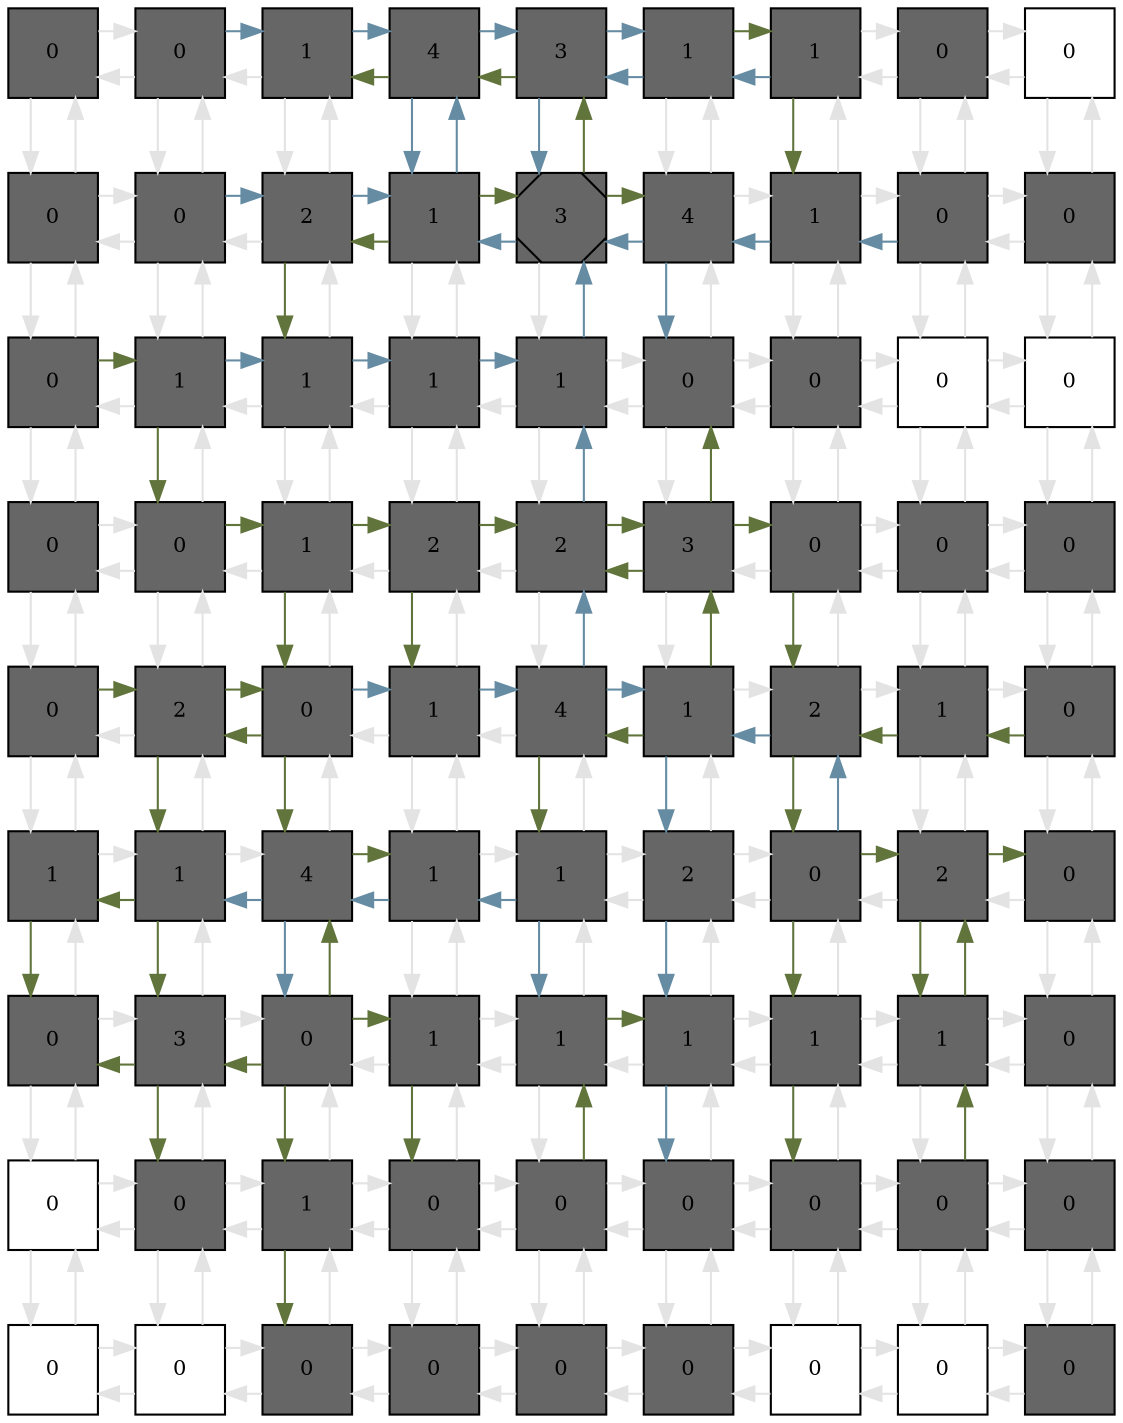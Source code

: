 digraph layout  {
rankdir=TB;
splines=ortho;
node [fixedsize=false, style=filled, width="0.6"];
edge [constraint=false];
0 [fillcolor="#666666", fontsize=10, label=0, shape=square, tooltip="name:  4ORFs ,\nin_degree: 2,\nout_degree: 2"];
1 [fillcolor="#666666", fontsize=10, label=0, shape=square, tooltip="name:  RGT1 ,\nin_degree: 3,\nout_degree: 3"];
2 [fillcolor="#666666", fontsize=10, label=1, shape=square, tooltip="name:  HXT8 ,\nin_degree: 3,\nout_degree: 3"];
3 [fillcolor="#666666", fontsize=10, label=4, shape=square, tooltip="name:  HXT3 ,\nin_degree: 3,\nout_degree: 3"];
4 [fillcolor="#666666", fontsize=10, label=3, shape=square, tooltip="name:  HXT2 ,\nin_degree: 3,\nout_degree: 3"];
5 [fillcolor="#666666", fontsize=10, label=1, shape=square, tooltip="name:  STD1 ,\nin_degree: 3,\nout_degree: 3"];
6 [fillcolor="#666666", fontsize=10, label=1, shape=square, tooltip="name:  Yck1p ,\nin_degree: 3,\nout_degree: 3"];
7 [fillcolor="#666666", fontsize=10, label=0, shape=square, tooltip="name:  YCK1_2 ,\nin_degree: 3,\nout_degree: 3"];
8 [fillcolor="#FFFFFF", fontsize=10, label=0, shape=square, tooltip="name: None,\nin_degree: 2,\nout_degree: 2"];
9 [fillcolor="#666666", fontsize=10, label=0, shape=square, tooltip="name:  RGT2 ,\nin_degree: 3,\nout_degree: 3"];
10 [fillcolor="#666666", fontsize=10, label=0, shape=square, tooltip="name:  Rgt2p ,\nin_degree: 4,\nout_degree: 4"];
11 [fillcolor="#666666", fontsize=10, label=2, shape=square, tooltip="name:  HXT5 ,\nin_degree: 4,\nout_degree: 4"];
12 [fillcolor="#666666", fontsize=10, label=1, shape=square, tooltip="name:  Rgt1p ,\nin_degree: 4,\nout_degree: 4"];
13 [fillcolor="#666666", fontsize=10, label=3, shape=Msquare, tooltip="name:  Mth1p ,\nin_degree: 4,\nout_degree: 4"];
14 [fillcolor="#666666", fontsize=10, label=4, shape=square, tooltip="name:  HXT1 ,\nin_degree: 4,\nout_degree: 4"];
15 [fillcolor="#666666", fontsize=10, label=1, shape=square, tooltip="name:  Std1p ,\nin_degree: 4,\nout_degree: 4"];
16 [fillcolor="#666666", fontsize=10, label=0, shape=square, tooltip="name:  SCF_grr1 ,\nin_degree: 4,\nout_degree: 4"];
17 [fillcolor="#666666", fontsize=10, label=0, shape=square, tooltip="name:  GRR1 ,\nin_degree: 3,\nout_degree: 3"];
18 [fillcolor="#666666", fontsize=10, label=0, shape=square, tooltip="name:  REG1 ,\nin_degree: 3,\nout_degree: 3"];
19 [fillcolor="#666666", fontsize=10, label=1, shape=square, tooltip="name:  glucose_ext ,\nin_degree: 4,\nout_degree: 4"];
20 [fillcolor="#666666", fontsize=10, label=1, shape=square, tooltip="name:  MIG3 ,\nin_degree: 4,\nout_degree: 4"];
21 [fillcolor="#666666", fontsize=10, label=1, shape=square, tooltip="name:  MIG2 ,\nin_degree: 4,\nout_degree: 4"];
22 [fillcolor="#666666", fontsize=10, label=1, shape=square, tooltip="name:  Snf3p ,\nin_degree: 4,\nout_degree: 4"];
23 [fillcolor="#666666", fontsize=10, label=0, shape=square, tooltip="name:  HXT4 ,\nin_degree: 4,\nout_degree: 4"];
24 [fillcolor="#666666", fontsize=10, label=0, shape=square, tooltip="name:  GAL7 ,\nin_degree: 4,\nout_degree: 4"];
25 [fillcolor="#FFFFFF", fontsize=10, label=0, shape=square, tooltip="name: None,\nin_degree: 4,\nout_degree: 4"];
26 [fillcolor="#FFFFFF", fontsize=10, label=0, shape=square, tooltip="name: None,\nin_degree: 3,\nout_degree: 3"];
27 [fillcolor="#666666", fontsize=10, label=0, shape=square, tooltip="name:  GLC7 ,\nin_degree: 3,\nout_degree: 3"];
28 [fillcolor="#666666", fontsize=10, label=0, shape=square, tooltip="name:  Glc7Reg1 ,\nin_degree: 4,\nout_degree: 4"];
29 [fillcolor="#666666", fontsize=10, label=1, shape=square, tooltip="name:  Mig3p ,\nin_degree: 4,\nout_degree: 4"];
30 [fillcolor="#666666", fontsize=10, label=2, shape=square, tooltip="name:  Mig2p ,\nin_degree: 4,\nout_degree: 4"];
31 [fillcolor="#666666", fontsize=10, label=2, shape=square, tooltip="name:  SNF3 ,\nin_degree: 4,\nout_degree: 4"];
32 [fillcolor="#666666", fontsize=10, label=3, shape=square, tooltip="name:  SUC2 ,\nin_degree: 4,\nout_degree: 4"];
33 [fillcolor="#666666", fontsize=10, label=0, shape=square, tooltip="name:  GAL4 ,\nin_degree: 4,\nout_degree: 4"];
34 [fillcolor="#666666", fontsize=10, label=0, shape=square, tooltip="name:  GAL10 ,\nin_degree: 4,\nout_degree: 4"];
35 [fillcolor="#666666", fontsize=10, label=0, shape=square, tooltip="name:  GAL11 ,\nin_degree: 3,\nout_degree: 3"];
36 [fillcolor="#666666", fontsize=10, label=0, shape=square, tooltip="name:  SNF4 ,\nin_degree: 3,\nout_degree: 3"];
37 [fillcolor="#666666", fontsize=10, label=2, shape=square, tooltip="name:  SNF1 ,\nin_degree: 4,\nout_degree: 4"];
38 [fillcolor="#666666", fontsize=10, label=0, shape=square, tooltip="name:  Snf1p ,\nin_degree: 4,\nout_degree: 4"];
39 [fillcolor="#666666", fontsize=10, label=1, shape=square, tooltip="name:  MIG1 ,\nin_degree: 4,\nout_degree: 4"];
40 [fillcolor="#666666", fontsize=10, label=4, shape=square, tooltip="name:  MTH1 ,\nin_degree: 4,\nout_degree: 4"];
41 [fillcolor="#666666", fontsize=10, label=1, shape=square, tooltip="name:  Mig1p ,\nin_degree: 4,\nout_degree: 4"];
42 [fillcolor="#666666", fontsize=10, label=2, shape=square, tooltip="name:  GAL1 ,\nin_degree: 4,\nout_degree: 4"];
43 [fillcolor="#666666", fontsize=10, label=1, shape=square, tooltip="name:  Gal1p ,\nin_degree: 4,\nout_degree: 4"];
44 [fillcolor="#666666", fontsize=10, label=0, shape=square, tooltip="name:  Gal11p ,\nin_degree: 3,\nout_degree: 3"];
45 [fillcolor="#666666", fontsize=10, label=1, shape=square, tooltip="name:  SIP4 ,\nin_degree: 3,\nout_degree: 3"];
46 [fillcolor="#666666", fontsize=10, label=1, shape=square, tooltip="name:  Sip4p ,\nin_degree: 4,\nout_degree: 4"];
47 [fillcolor="#666666", fontsize=10, label=4, shape=square, tooltip="name:  ICL1 ,\nin_degree: 4,\nout_degree: 4"];
48 [fillcolor="#666666", fontsize=10, label=1, shape=square, tooltip="name:  SFC1 ,\nin_degree: 4,\nout_degree: 4"];
49 [fillcolor="#666666", fontsize=10, label=1, shape=square, tooltip="name:  CAT8 ,\nin_degree: 4,\nout_degree: 4"];
50 [fillcolor="#666666", fontsize=10, label=2, shape=square, tooltip="name:  MEL1 ,\nin_degree: 4,\nout_degree: 4"];
51 [fillcolor="#666666", fontsize=10, label=0, shape=square, tooltip="name:  Gal4p ,\nin_degree: 4,\nout_degree: 4"];
52 [fillcolor="#666666", fontsize=10, label=2, shape=square, tooltip="name:  Gal80p ,\nin_degree: 4,\nout_degree: 4"];
53 [fillcolor="#666666", fontsize=10, label=0, shape=square, tooltip="name:  GAL2 ,\nin_degree: 3,\nout_degree: 3"];
54 [fillcolor="#666666", fontsize=10, label=0, shape=square, tooltip="name:  MLS1 ,\nin_degree: 3,\nout_degree: 3"];
55 [fillcolor="#666666", fontsize=10, label=3, shape=square, tooltip="name:  MDH2 ,\nin_degree: 4,\nout_degree: 4"];
56 [fillcolor="#666666", fontsize=10, label=0, shape=square, tooltip="name:  Cat8p ,\nin_degree: 4,\nout_degree: 4"];
57 [fillcolor="#666666", fontsize=10, label=1, shape=square, tooltip="name:  PCK1 ,\nin_degree: 4,\nout_degree: 4"];
58 [fillcolor="#666666", fontsize=10, label=1, shape=square, tooltip="name:  MALR ,\nin_degree: 4,\nout_degree: 4"];
59 [fillcolor="#666666", fontsize=10, label=1, shape=square, tooltip="name:  MALS ,\nin_degree: 4,\nout_degree: 4"];
60 [fillcolor="#666666", fontsize=10, label=1, shape=square, tooltip="name:  GAL5 ,\nin_degree: 4,\nout_degree: 4"];
61 [fillcolor="#666666", fontsize=10, label=1, shape=square, tooltip="name:  GAL80 ,\nin_degree: 4,\nout_degree: 4"];
62 [fillcolor="#666666", fontsize=10, label=0, shape=square, tooltip="name:  Gal2p ,\nin_degree: 3,\nout_degree: 3"];
63 [fillcolor="#FFFFFF", fontsize=10, label=0, shape=square, tooltip="name: None,\nin_degree: 3,\nout_degree: 3"];
64 [fillcolor="#666666", fontsize=10, label=0, shape=square, tooltip="name:  FBP1 ,\nin_degree: 4,\nout_degree: 4"];
65 [fillcolor="#666666", fontsize=10, label=1, shape=square, tooltip="name:  JEN1 ,\nin_degree: 4,\nout_degree: 4"];
66 [fillcolor="#666666", fontsize=10, label=0, shape=square, tooltip="name:  IDP2 ,\nin_degree: 4,\nout_degree: 4"];
67 [fillcolor="#666666", fontsize=10, label=0, shape=square, tooltip="name:  MalRp ,\nin_degree: 4,\nout_degree: 4"];
68 [fillcolor="#666666", fontsize=10, label=0, shape=square, tooltip="name:  MALT ,\nin_degree: 4,\nout_degree: 4"];
69 [fillcolor="#666666", fontsize=10, label=0, shape=square, tooltip="name:  GAL3 ,\nin_degree: 4,\nout_degree: 4"];
70 [fillcolor="#666666", fontsize=10, label=0, shape=square, tooltip="name:  Gal3p ,\nin_degree: 4,\nout_degree: 4"];
71 [fillcolor="#666666", fontsize=10, label=0, shape=square, tooltip="name:  galactose_int ,\nin_degree: 3,\nout_degree: 3"];
72 [fillcolor="#FFFFFF", fontsize=10, label=0, shape=square, tooltip="name: None,\nin_degree: 2,\nout_degree: 2"];
73 [fillcolor="#FFFFFF", fontsize=10, label=0, shape=square, tooltip="name: None,\nin_degree: 3,\nout_degree: 3"];
74 [fillcolor="#666666", fontsize=10, label=0, shape=square, tooltip="name:  ACS1 ,\nin_degree: 3,\nout_degree: 3"];
75 [fillcolor="#666666", fontsize=10, label=0, shape=square, tooltip="name:  maltose_ext ,\nin_degree: 3,\nout_degree: 3"];
76 [fillcolor="#666666", fontsize=10, label=0, shape=square, tooltip="name:  maltose_int ,\nin_degree: 3,\nout_degree: 3"];
77 [fillcolor="#666666", fontsize=10, label=0, shape=square, tooltip="name:  MalTp ,\nin_degree: 3,\nout_degree: 3"];
78 [fillcolor="#FFFFFF", fontsize=10, label=0, shape=square, tooltip="name: None,\nin_degree: 3,\nout_degree: 3"];
79 [fillcolor="#FFFFFF", fontsize=10, label=0, shape=square, tooltip="name: None,\nin_degree: 3,\nout_degree: 3"];
80 [fillcolor="#666666", fontsize=10, label=0, shape=square, tooltip="name:  galactose_ext ,\nin_degree: 2,\nout_degree: 2"];
0 -> 1  [color=grey89, style="penwidth(0.1)", tooltip=" ", weight=1];
0 -> 9  [color=grey89, style="penwidth(0.1)", tooltip=" ", weight=1];
1 -> 0  [color=grey89, style="penwidth(0.1)", tooltip=" ", weight=1];
1 -> 2  [color="#668CA3", style="penwidth(0.1)", tooltip="1( RGT1 ) to 12( Rgt1p )", weight=1];
1 -> 10  [color=grey89, style="penwidth(0.1)", tooltip=" ", weight=1];
2 -> 1  [color=grey89, style="penwidth(0.1)", tooltip=" ", weight=1];
2 -> 3  [color="#668CA3", style="penwidth(0.1)", tooltip="1( RGT1 ) to 12( Rgt1p )", weight=1];
2 -> 11  [color=grey89, style="penwidth(0.1)", tooltip=" ", weight=1];
3 -> 2  [color="#61743B", style="penwidth(0.1)", tooltip="12( Rgt1p ) to 2( HXT8 )", weight=1];
3 -> 4  [color="#668CA3", style="penwidth(0.1)", tooltip="12( Rgt1p ) to 5( STD1 )", weight=1];
3 -> 12  [color="#668CA3", style="penwidth(0.1)", tooltip="1( RGT1 ) to 12( Rgt1p )", weight=1];
4 -> 3  [color="#61743B", style="penwidth(0.1)", tooltip="13( Mth1p ) to 3( HXT3 )", weight=1];
4 -> 5  [color="#668CA3", style="penwidth(0.1)", tooltip="12( Rgt1p ) to 5( STD1 )", weight=1];
4 -> 13  [color="#668CA3", style="penwidth(0.1)", tooltip="6( Yck1p ) to 13( Mth1p )", weight=1];
5 -> 4  [color="#668CA3", style="penwidth(0.1)", tooltip="6( Yck1p ) to 13( Mth1p )", weight=1];
5 -> 6  [color="#61743B", style="penwidth(0.1)", tooltip="5( STD1 ) to 15( Std1p )", weight=1];
5 -> 14  [color=grey89, style="penwidth(0.1)", tooltip=" ", weight=1];
6 -> 5  [color="#668CA3", style="penwidth(0.1)", tooltip="6( Yck1p ) to 13( Mth1p )", weight=1];
6 -> 7  [color=grey89, style="penwidth(0.1)", tooltip=" ", weight=1];
6 -> 15  [color="#61743B", style="penwidth(0.1)", tooltip="5( STD1 ) to 15( Std1p )", weight=1];
7 -> 6  [color=grey89, style="penwidth(0.1)", tooltip=" ", weight=1];
7 -> 8  [color=grey89, style="penwidth(0.1)", tooltip=" ", weight=1];
7 -> 16  [color=grey89, style="penwidth(0.1)", tooltip=" ", weight=1];
8 -> 7  [color=grey89, style="penwidth(0.1)", tooltip=" ", weight=1];
8 -> 17  [color=grey89, style="penwidth(0.1)", tooltip=" ", weight=1];
9 -> 0  [color=grey89, style="penwidth(0.1)", tooltip=" ", weight=1];
9 -> 10  [color=grey89, style="penwidth(0.1)", tooltip=" ", weight=1];
9 -> 18  [color=grey89, style="penwidth(0.1)", tooltip=" ", weight=1];
10 -> 1  [color=grey89, style="penwidth(0.1)", tooltip=" ", weight=1];
10 -> 9  [color=grey89, style="penwidth(0.1)", tooltip=" ", weight=1];
10 -> 11  [color="#668CA3", style="penwidth(0.1)", tooltip="10( Rgt2p ) to 13( Mth1p )", weight=1];
10 -> 19  [color=grey89, style="penwidth(0.1)", tooltip=" ", weight=1];
11 -> 2  [color=grey89, style="penwidth(0.1)", tooltip=" ", weight=1];
11 -> 10  [color=grey89, style="penwidth(0.1)", tooltip=" ", weight=1];
11 -> 12  [color="#668CA3", style="penwidth(0.1)", tooltip="10( Rgt2p ) to 13( Mth1p )", weight=1];
11 -> 20  [color="#61743B", style="penwidth(0.1)", tooltip="12( Rgt1p ) to 20( MIG3 )", weight=1];
12 -> 3  [color="#668CA3", style="penwidth(0.1)", tooltip="12( Rgt1p ) to 5( STD1 )", weight=1];
12 -> 11  [color="#61743B", style="penwidth(0.1)", tooltip="12( Rgt1p ) to 20( MIG3 )", weight=1];
12 -> 13  [color="#61743B", style="penwidth(0.1)", tooltip="12( Rgt1p ) to 14( HXT1 )", weight=1];
12 -> 21  [color=grey89, style="penwidth(0.1)", tooltip=" ", weight=1];
13 -> 4  [color="#61743B", style="penwidth(0.1)", tooltip="13( Mth1p ) to 3( HXT3 )", weight=1];
13 -> 12  [color="#668CA3", style="penwidth(0.1)", tooltip="15( Std1p ) to 12( Rgt1p )", weight=1];
13 -> 14  [color="#61743B", style="penwidth(0.1)", tooltip="12( Rgt1p ) to 14( HXT1 )", weight=1];
13 -> 22  [color=grey89, style="penwidth(0.1)", tooltip=" ", weight=1];
14 -> 5  [color=grey89, style="penwidth(0.1)", tooltip=" ", weight=1];
14 -> 13  [color="#668CA3", style="penwidth(0.1)", tooltip="16( SCF_grr1 ) to 13( Mth1p )", weight=1];
14 -> 15  [color=grey89, style="penwidth(0.1)", tooltip=" ", weight=1];
14 -> 23  [color="#668CA3", style="penwidth(0.1)", tooltip="12( Rgt1p ) to 23( HXT4 )", weight=1];
15 -> 6  [color=grey89, style="penwidth(0.1)", tooltip=" ", weight=1];
15 -> 14  [color="#668CA3", style="penwidth(0.1)", tooltip="16( SCF_grr1 ) to 13( Mth1p )", weight=1];
15 -> 16  [color=grey89, style="penwidth(0.1)", tooltip=" ", weight=1];
15 -> 24  [color=grey89, style="penwidth(0.1)", tooltip=" ", weight=1];
16 -> 7  [color=grey89, style="penwidth(0.1)", tooltip=" ", weight=1];
16 -> 15  [color="#668CA3", style="penwidth(0.1)", tooltip="16( SCF_grr1 ) to 13( Mth1p )", weight=1];
16 -> 17  [color=grey89, style="penwidth(0.1)", tooltip=" ", weight=1];
16 -> 25  [color=grey89, style="penwidth(0.1)", tooltip=" ", weight=1];
17 -> 8  [color=grey89, style="penwidth(0.1)", tooltip=" ", weight=1];
17 -> 16  [color=grey89, style="penwidth(0.1)", tooltip=" ", weight=1];
17 -> 26  [color=grey89, style="penwidth(0.1)", tooltip=" ", weight=1];
18 -> 9  [color=grey89, style="penwidth(0.1)", tooltip=" ", weight=1];
18 -> 19  [color="#61743B", style="penwidth(0.1)", tooltip="18( REG1 ) to 28( Glc7Reg1 )", weight=1];
18 -> 27  [color=grey89, style="penwidth(0.1)", tooltip=" ", weight=1];
19 -> 10  [color=grey89, style="penwidth(0.1)", tooltip=" ", weight=1];
19 -> 18  [color=grey89, style="penwidth(0.1)", tooltip=" ", weight=1];
19 -> 20  [color="#668CA3", style="penwidth(0.1)", tooltip="19( glucose_ext ) to 22( Snf3p )", weight=1];
19 -> 28  [color="#61743B", style="penwidth(0.1)", tooltip="18( REG1 ) to 28( Glc7Reg1 )", weight=1];
20 -> 11  [color=grey89, style="penwidth(0.1)", tooltip=" ", weight=1];
20 -> 19  [color=grey89, style="penwidth(0.1)", tooltip=" ", weight=1];
20 -> 21  [color="#668CA3", style="penwidth(0.1)", tooltip="19( glucose_ext ) to 22( Snf3p )", weight=1];
20 -> 29  [color=grey89, style="penwidth(0.1)", tooltip=" ", weight=1];
21 -> 12  [color=grey89, style="penwidth(0.1)", tooltip=" ", weight=1];
21 -> 20  [color=grey89, style="penwidth(0.1)", tooltip=" ", weight=1];
21 -> 22  [color="#668CA3", style="penwidth(0.1)", tooltip="19( glucose_ext ) to 22( Snf3p )", weight=1];
21 -> 30  [color=grey89, style="penwidth(0.1)", tooltip=" ", weight=1];
22 -> 13  [color="#668CA3", style="penwidth(0.1)", tooltip="40( MTH1 ) to 13( Mth1p )", weight=1];
22 -> 21  [color=grey89, style="penwidth(0.1)", tooltip=" ", weight=1];
22 -> 23  [color=grey89, style="penwidth(0.1)", tooltip=" ", weight=1];
22 -> 31  [color=grey89, style="penwidth(0.1)", tooltip=" ", weight=1];
23 -> 14  [color=grey89, style="penwidth(0.1)", tooltip=" ", weight=1];
23 -> 22  [color=grey89, style="penwidth(0.1)", tooltip=" ", weight=1];
23 -> 24  [color=grey89, style="penwidth(0.1)", tooltip=" ", weight=1];
23 -> 32  [color=grey89, style="penwidth(0.1)", tooltip=" ", weight=1];
24 -> 15  [color=grey89, style="penwidth(0.1)", tooltip=" ", weight=1];
24 -> 23  [color=grey89, style="penwidth(0.1)", tooltip=" ", weight=1];
24 -> 25  [color=grey89, style="penwidth(0.1)", tooltip=" ", weight=1];
24 -> 33  [color=grey89, style="penwidth(0.1)", tooltip=" ", weight=1];
25 -> 16  [color=grey89, style="penwidth(0.1)", tooltip=" ", weight=1];
25 -> 24  [color=grey89, style="penwidth(0.1)", tooltip=" ", weight=1];
25 -> 26  [color=grey89, style="penwidth(0.1)", tooltip=" ", weight=1];
25 -> 34  [color=grey89, style="penwidth(0.1)", tooltip=" ", weight=1];
26 -> 17  [color=grey89, style="penwidth(0.1)", tooltip=" ", weight=1];
26 -> 25  [color=grey89, style="penwidth(0.1)", tooltip=" ", weight=1];
26 -> 35  [color=grey89, style="penwidth(0.1)", tooltip=" ", weight=1];
27 -> 18  [color=grey89, style="penwidth(0.1)", tooltip=" ", weight=1];
27 -> 28  [color=grey89, style="penwidth(0.1)", tooltip=" ", weight=1];
27 -> 36  [color=grey89, style="penwidth(0.1)", tooltip=" ", weight=1];
28 -> 19  [color=grey89, style="penwidth(0.1)", tooltip=" ", weight=1];
28 -> 27  [color=grey89, style="penwidth(0.1)", tooltip=" ", weight=1];
28 -> 29  [color="#61743B", style="penwidth(0.1)", tooltip="28( Glc7Reg1 ) to 38( Snf1p )", weight=1];
28 -> 37  [color=grey89, style="penwidth(0.1)", tooltip=" ", weight=1];
29 -> 20  [color=grey89, style="penwidth(0.1)", tooltip=" ", weight=1];
29 -> 28  [color=grey89, style="penwidth(0.1)", tooltip=" ", weight=1];
29 -> 30  [color="#61743B", style="penwidth(0.1)", tooltip="29( Mig3p ) to 39( MIG1 )", weight=1];
29 -> 38  [color="#61743B", style="penwidth(0.1)", tooltip="28( Glc7Reg1 ) to 38( Snf1p )", weight=1];
30 -> 21  [color=grey89, style="penwidth(0.1)", tooltip=" ", weight=1];
30 -> 29  [color=grey89, style="penwidth(0.1)", tooltip=" ", weight=1];
30 -> 31  [color="#61743B", style="penwidth(0.1)", tooltip="30( Mig2p ) to 32( SUC2 )", weight=1];
30 -> 39  [color="#61743B", style="penwidth(0.1)", tooltip="29( Mig3p ) to 39( MIG1 )", weight=1];
31 -> 22  [color="#668CA3", style="penwidth(0.1)", tooltip="40( MTH1 ) to 13( Mth1p )", weight=1];
31 -> 30  [color=grey89, style="penwidth(0.1)", tooltip=" ", weight=1];
31 -> 32  [color="#61743B", style="penwidth(0.1)", tooltip="30( Mig2p ) to 32( SUC2 )", weight=1];
31 -> 40  [color=grey89, style="penwidth(0.1)", tooltip=" ", weight=1];
32 -> 23  [color="#61743B", style="penwidth(0.1)", tooltip="41( Mig1p ) to 23( HXT4 )", weight=1];
32 -> 31  [color="#61743B", style="penwidth(0.1)", tooltip="41( Mig1p ) to 31( SNF3 )", weight=1];
32 -> 33  [color="#61743B", style="penwidth(0.1)", tooltip="41( Mig1p ) to 33( GAL4 )", weight=1];
32 -> 41  [color=grey89, style="penwidth(0.1)", tooltip=" ", weight=1];
33 -> 24  [color=grey89, style="penwidth(0.1)", tooltip=" ", weight=1];
33 -> 32  [color=grey89, style="penwidth(0.1)", tooltip=" ", weight=1];
33 -> 34  [color=grey89, style="penwidth(0.1)", tooltip=" ", weight=1];
33 -> 42  [color="#61743B", style="penwidth(0.1)", tooltip="33( GAL4 ) to 51( Gal4p )", weight=1];
34 -> 25  [color=grey89, style="penwidth(0.1)", tooltip=" ", weight=1];
34 -> 33  [color=grey89, style="penwidth(0.1)", tooltip=" ", weight=1];
34 -> 35  [color=grey89, style="penwidth(0.1)", tooltip=" ", weight=1];
34 -> 43  [color=grey89, style="penwidth(0.1)", tooltip=" ", weight=1];
35 -> 26  [color=grey89, style="penwidth(0.1)", tooltip=" ", weight=1];
35 -> 34  [color=grey89, style="penwidth(0.1)", tooltip=" ", weight=1];
35 -> 44  [color=grey89, style="penwidth(0.1)", tooltip=" ", weight=1];
36 -> 27  [color=grey89, style="penwidth(0.1)", tooltip=" ", weight=1];
36 -> 37  [color="#61743B", style="penwidth(0.1)", tooltip="36( SNF4 ) to 38( Snf1p )", weight=1];
36 -> 45  [color=grey89, style="penwidth(0.1)", tooltip=" ", weight=1];
37 -> 28  [color=grey89, style="penwidth(0.1)", tooltip=" ", weight=1];
37 -> 36  [color=grey89, style="penwidth(0.1)", tooltip=" ", weight=1];
37 -> 38  [color="#61743B", style="penwidth(0.1)", tooltip="36( SNF4 ) to 38( Snf1p )", weight=1];
37 -> 46  [color="#61743B", style="penwidth(0.1)", tooltip="38( Snf1p ) to 46( Sip4p )", weight=1];
38 -> 29  [color=grey89, style="penwidth(0.1)", tooltip=" ", weight=1];
38 -> 37  [color="#61743B", style="penwidth(0.1)", tooltip="38( Snf1p ) to 46( Sip4p )", weight=1];
38 -> 39  [color="#668CA3", style="penwidth(0.1)", tooltip="38( Snf1p ) to 41( Mig1p )", weight=1];
38 -> 47  [color="#61743B", style="penwidth(0.1)", tooltip="38( Snf1p ) to 56( Cat8p )", weight=1];
39 -> 30  [color=grey89, style="penwidth(0.1)", tooltip=" ", weight=1];
39 -> 38  [color=grey89, style="penwidth(0.1)", tooltip=" ", weight=1];
39 -> 40  [color="#668CA3", style="penwidth(0.1)", tooltip="38( Snf1p ) to 41( Mig1p )", weight=1];
39 -> 48  [color=grey89, style="penwidth(0.1)", tooltip=" ", weight=1];
40 -> 31  [color="#668CA3", style="penwidth(0.1)", tooltip="40( MTH1 ) to 13( Mth1p )", weight=1];
40 -> 39  [color=grey89, style="penwidth(0.1)", tooltip=" ", weight=1];
40 -> 41  [color="#668CA3", style="penwidth(0.1)", tooltip="38( Snf1p ) to 41( Mig1p )", weight=1];
40 -> 49  [color="#61743B", style="penwidth(0.1)", tooltip="41( Mig1p ) to 49( CAT8 )", weight=1];
41 -> 32  [color="#61743B", style="penwidth(0.1)", tooltip="41( Mig1p ) to 33( GAL4 )", weight=1];
41 -> 40  [color="#61743B", style="penwidth(0.1)", tooltip="41( Mig1p ) to 49( CAT8 )", weight=1];
41 -> 42  [color=grey89, style="penwidth(0.1)", tooltip=" ", weight=1];
41 -> 50  [color="#668CA3", style="penwidth(0.1)", tooltip="41( Mig1p ) to 68( MALT )", weight=1];
42 -> 33  [color=grey89, style="penwidth(0.1)", tooltip=" ", weight=1];
42 -> 41  [color="#668CA3", style="penwidth(0.1)", tooltip="51( Gal4p ) to 40( MTH1 )", weight=1];
42 -> 43  [color=grey89, style="penwidth(0.1)", tooltip=" ", weight=1];
42 -> 51  [color="#61743B", style="penwidth(0.1)", tooltip="33( GAL4 ) to 51( Gal4p )", weight=1];
43 -> 34  [color=grey89, style="penwidth(0.1)", tooltip=" ", weight=1];
43 -> 42  [color="#61743B", style="penwidth(0.1)", tooltip="44( Gal11p ) to 42( GAL1 )", weight=1];
43 -> 44  [color=grey89, style="penwidth(0.1)", tooltip=" ", weight=1];
43 -> 52  [color=grey89, style="penwidth(0.1)", tooltip=" ", weight=1];
44 -> 35  [color=grey89, style="penwidth(0.1)", tooltip=" ", weight=1];
44 -> 43  [color="#61743B", style="penwidth(0.1)", tooltip="44( Gal11p ) to 42( GAL1 )", weight=1];
44 -> 53  [color=grey89, style="penwidth(0.1)", tooltip=" ", weight=1];
45 -> 36  [color=grey89, style="penwidth(0.1)", tooltip=" ", weight=1];
45 -> 46  [color=grey89, style="penwidth(0.1)", tooltip=" ", weight=1];
45 -> 54  [color="#61743B", style="penwidth(0.1)", tooltip="46( Sip4p ) to 54( MLS1 )", weight=1];
46 -> 37  [color=grey89, style="penwidth(0.1)", tooltip=" ", weight=1];
46 -> 45  [color="#61743B", style="penwidth(0.1)", tooltip="46( Sip4p ) to 54( MLS1 )", weight=1];
46 -> 47  [color=grey89, style="penwidth(0.1)", tooltip=" ", weight=1];
46 -> 55  [color="#61743B", style="penwidth(0.1)", tooltip="46( Sip4p ) to 64( FBP1 )", weight=1];
47 -> 38  [color=grey89, style="penwidth(0.1)", tooltip=" ", weight=1];
47 -> 46  [color="#668CA3", style="penwidth(0.1)", tooltip="56( Cat8p ) to 45( SIP4 )", weight=1];
47 -> 48  [color="#61743B", style="penwidth(0.1)", tooltip="56( Cat8p ) to 48( SFC1 )", weight=1];
47 -> 56  [color="#668CA3", style="penwidth(0.1)", tooltip="49( CAT8 ) to 56( Cat8p )", weight=1];
48 -> 39  [color=grey89, style="penwidth(0.1)", tooltip=" ", weight=1];
48 -> 47  [color="#668CA3", style="penwidth(0.1)", tooltip="49( CAT8 ) to 56( Cat8p )", weight=1];
48 -> 49  [color=grey89, style="penwidth(0.1)", tooltip=" ", weight=1];
48 -> 57  [color=grey89, style="penwidth(0.1)", tooltip=" ", weight=1];
49 -> 40  [color=grey89, style="penwidth(0.1)", tooltip=" ", weight=1];
49 -> 48  [color="#668CA3", style="penwidth(0.1)", tooltip="49( CAT8 ) to 56( Cat8p )", weight=1];
49 -> 50  [color=grey89, style="penwidth(0.1)", tooltip=" ", weight=1];
49 -> 58  [color="#668CA3", style="penwidth(0.1)", tooltip="41( Mig1p ) to 58( MALR )", weight=1];
50 -> 41  [color=grey89, style="penwidth(0.1)", tooltip=" ", weight=1];
50 -> 49  [color=grey89, style="penwidth(0.1)", tooltip=" ", weight=1];
50 -> 51  [color=grey89, style="penwidth(0.1)", tooltip=" ", weight=1];
50 -> 59  [color="#668CA3", style="penwidth(0.1)", tooltip="41( Mig1p ) to 68( MALT )", weight=1];
51 -> 42  [color="#668CA3", style="penwidth(0.1)", tooltip="51( Gal4p ) to 40( MTH1 )", weight=1];
51 -> 50  [color=grey89, style="penwidth(0.1)", tooltip=" ", weight=1];
51 -> 52  [color="#61743B", style="penwidth(0.1)", tooltip="51( Gal4p ) to 53( GAL2 )", weight=1];
51 -> 60  [color="#61743B", style="penwidth(0.1)", tooltip="51( Gal4p ) to 69( GAL3 )", weight=1];
52 -> 43  [color=grey89, style="penwidth(0.1)", tooltip=" ", weight=1];
52 -> 51  [color=grey89, style="penwidth(0.1)", tooltip=" ", weight=1];
52 -> 53  [color="#61743B", style="penwidth(0.1)", tooltip="51( Gal4p ) to 53( GAL2 )", weight=1];
52 -> 61  [color="#61743B", style="penwidth(0.1)", tooltip="51( Gal4p ) to 61( GAL80 )", weight=1];
53 -> 44  [color=grey89, style="penwidth(0.1)", tooltip=" ", weight=1];
53 -> 52  [color=grey89, style="penwidth(0.1)", tooltip=" ", weight=1];
53 -> 62  [color=grey89, style="penwidth(0.1)", tooltip=" ", weight=1];
54 -> 45  [color=grey89, style="penwidth(0.1)", tooltip=" ", weight=1];
54 -> 55  [color=grey89, style="penwidth(0.1)", tooltip=" ", weight=1];
54 -> 63  [color=grey89, style="penwidth(0.1)", tooltip=" ", weight=1];
55 -> 46  [color=grey89, style="penwidth(0.1)", tooltip=" ", weight=1];
55 -> 54  [color="#61743B", style="penwidth(0.1)", tooltip="56( Cat8p ) to 54( MLS1 )", weight=1];
55 -> 56  [color=grey89, style="penwidth(0.1)", tooltip=" ", weight=1];
55 -> 64  [color="#61743B", style="penwidth(0.1)", tooltip="46( Sip4p ) to 64( FBP1 )", weight=1];
56 -> 47  [color="#61743B", style="penwidth(0.1)", tooltip="56( Cat8p ) to 48( SFC1 )", weight=1];
56 -> 55  [color="#61743B", style="penwidth(0.1)", tooltip="56( Cat8p ) to 54( MLS1 )", weight=1];
56 -> 57  [color="#61743B", style="penwidth(0.1)", tooltip="56( Cat8p ) to 66( IDP2 )", weight=1];
56 -> 65  [color="#61743B", style="penwidth(0.1)", tooltip="56( Cat8p ) to 74( ACS1 )", weight=1];
57 -> 48  [color=grey89, style="penwidth(0.1)", tooltip=" ", weight=1];
57 -> 56  [color=grey89, style="penwidth(0.1)", tooltip=" ", weight=1];
57 -> 58  [color=grey89, style="penwidth(0.1)", tooltip=" ", weight=1];
57 -> 66  [color="#61743B", style="penwidth(0.1)", tooltip="56( Cat8p ) to 66( IDP2 )", weight=1];
58 -> 49  [color=grey89, style="penwidth(0.1)", tooltip=" ", weight=1];
58 -> 57  [color=grey89, style="penwidth(0.1)", tooltip=" ", weight=1];
58 -> 59  [color="#61743B", style="penwidth(0.1)", tooltip="67( MalRp ) to 59( MALS )", weight=1];
58 -> 67  [color=grey89, style="penwidth(0.1)", tooltip=" ", weight=1];
59 -> 50  [color=grey89, style="penwidth(0.1)", tooltip=" ", weight=1];
59 -> 58  [color=grey89, style="penwidth(0.1)", tooltip=" ", weight=1];
59 -> 60  [color=grey89, style="penwidth(0.1)", tooltip=" ", weight=1];
59 -> 68  [color="#668CA3", style="penwidth(0.1)", tooltip="41( Mig1p ) to 68( MALT )", weight=1];
60 -> 51  [color=grey89, style="penwidth(0.1)", tooltip=" ", weight=1];
60 -> 59  [color=grey89, style="penwidth(0.1)", tooltip=" ", weight=1];
60 -> 61  [color=grey89, style="penwidth(0.1)", tooltip=" ", weight=1];
60 -> 69  [color="#61743B", style="penwidth(0.1)", tooltip="51( Gal4p ) to 69( GAL3 )", weight=1];
61 -> 52  [color="#61743B", style="penwidth(0.1)", tooltip="70( Gal3p ) to 52( Gal80p )", weight=1];
61 -> 60  [color=grey89, style="penwidth(0.1)", tooltip=" ", weight=1];
61 -> 62  [color=grey89, style="penwidth(0.1)", tooltip=" ", weight=1];
61 -> 70  [color=grey89, style="penwidth(0.1)", tooltip=" ", weight=1];
62 -> 53  [color=grey89, style="penwidth(0.1)", tooltip=" ", weight=1];
62 -> 61  [color=grey89, style="penwidth(0.1)", tooltip=" ", weight=1];
62 -> 71  [color=grey89, style="penwidth(0.1)", tooltip=" ", weight=1];
63 -> 54  [color=grey89, style="penwidth(0.1)", tooltip=" ", weight=1];
63 -> 64  [color=grey89, style="penwidth(0.1)", tooltip=" ", weight=1];
63 -> 72  [color=grey89, style="penwidth(0.1)", tooltip=" ", weight=1];
64 -> 55  [color=grey89, style="penwidth(0.1)", tooltip=" ", weight=1];
64 -> 63  [color=grey89, style="penwidth(0.1)", tooltip=" ", weight=1];
64 -> 65  [color=grey89, style="penwidth(0.1)", tooltip=" ", weight=1];
64 -> 73  [color=grey89, style="penwidth(0.1)", tooltip=" ", weight=1];
65 -> 56  [color=grey89, style="penwidth(0.1)", tooltip=" ", weight=1];
65 -> 64  [color=grey89, style="penwidth(0.1)", tooltip=" ", weight=1];
65 -> 66  [color=grey89, style="penwidth(0.1)", tooltip=" ", weight=1];
65 -> 74  [color="#61743B", style="penwidth(0.1)", tooltip="56( Cat8p ) to 74( ACS1 )", weight=1];
66 -> 57  [color=grey89, style="penwidth(0.1)", tooltip=" ", weight=1];
66 -> 65  [color=grey89, style="penwidth(0.1)", tooltip=" ", weight=1];
66 -> 67  [color=grey89, style="penwidth(0.1)", tooltip=" ", weight=1];
66 -> 75  [color=grey89, style="penwidth(0.1)", tooltip=" ", weight=1];
67 -> 58  [color="#61743B", style="penwidth(0.1)", tooltip="67( MalRp ) to 59( MALS )", weight=1];
67 -> 66  [color=grey89, style="penwidth(0.1)", tooltip=" ", weight=1];
67 -> 68  [color=grey89, style="penwidth(0.1)", tooltip=" ", weight=1];
67 -> 76  [color=grey89, style="penwidth(0.1)", tooltip=" ", weight=1];
68 -> 59  [color=grey89, style="penwidth(0.1)", tooltip=" ", weight=1];
68 -> 67  [color=grey89, style="penwidth(0.1)", tooltip=" ", weight=1];
68 -> 69  [color=grey89, style="penwidth(0.1)", tooltip=" ", weight=1];
68 -> 77  [color=grey89, style="penwidth(0.1)", tooltip=" ", weight=1];
69 -> 60  [color=grey89, style="penwidth(0.1)", tooltip=" ", weight=1];
69 -> 68  [color=grey89, style="penwidth(0.1)", tooltip=" ", weight=1];
69 -> 70  [color=grey89, style="penwidth(0.1)", tooltip=" ", weight=1];
69 -> 78  [color=grey89, style="penwidth(0.1)", tooltip=" ", weight=1];
70 -> 61  [color="#61743B", style="penwidth(0.1)", tooltip="70( Gal3p ) to 52( Gal80p )", weight=1];
70 -> 69  [color=grey89, style="penwidth(0.1)", tooltip=" ", weight=1];
70 -> 71  [color=grey89, style="penwidth(0.1)", tooltip=" ", weight=1];
70 -> 79  [color=grey89, style="penwidth(0.1)", tooltip=" ", weight=1];
71 -> 62  [color=grey89, style="penwidth(0.1)", tooltip=" ", weight=1];
71 -> 70  [color=grey89, style="penwidth(0.1)", tooltip=" ", weight=1];
71 -> 80  [color=grey89, style="penwidth(0.1)", tooltip=" ", weight=1];
72 -> 63  [color=grey89, style="penwidth(0.1)", tooltip=" ", weight=1];
72 -> 73  [color=grey89, style="penwidth(0.1)", tooltip=" ", weight=1];
73 -> 64  [color=grey89, style="penwidth(0.1)", tooltip=" ", weight=1];
73 -> 72  [color=grey89, style="penwidth(0.1)", tooltip=" ", weight=1];
73 -> 74  [color=grey89, style="penwidth(0.1)", tooltip=" ", weight=1];
74 -> 65  [color=grey89, style="penwidth(0.1)", tooltip=" ", weight=1];
74 -> 73  [color=grey89, style="penwidth(0.1)", tooltip=" ", weight=1];
74 -> 75  [color=grey89, style="penwidth(0.1)", tooltip=" ", weight=1];
75 -> 66  [color=grey89, style="penwidth(0.1)", tooltip=" ", weight=1];
75 -> 74  [color=grey89, style="penwidth(0.1)", tooltip=" ", weight=1];
75 -> 76  [color=grey89, style="penwidth(0.1)", tooltip=" ", weight=1];
76 -> 67  [color=grey89, style="penwidth(0.1)", tooltip=" ", weight=1];
76 -> 75  [color=grey89, style="penwidth(0.1)", tooltip=" ", weight=1];
76 -> 77  [color=grey89, style="penwidth(0.1)", tooltip=" ", weight=1];
77 -> 68  [color=grey89, style="penwidth(0.1)", tooltip=" ", weight=1];
77 -> 76  [color=grey89, style="penwidth(0.1)", tooltip=" ", weight=1];
77 -> 78  [color=grey89, style="penwidth(0.1)", tooltip=" ", weight=1];
78 -> 69  [color=grey89, style="penwidth(0.1)", tooltip=" ", weight=1];
78 -> 77  [color=grey89, style="penwidth(0.1)", tooltip=" ", weight=1];
78 -> 79  [color=grey89, style="penwidth(0.1)", tooltip=" ", weight=1];
79 -> 70  [color=grey89, style="penwidth(0.1)", tooltip=" ", weight=1];
79 -> 78  [color=grey89, style="penwidth(0.1)", tooltip=" ", weight=1];
79 -> 80  [color=grey89, style="penwidth(0.1)", tooltip=" ", weight=1];
80 -> 71  [color=grey89, style="penwidth(0.1)", tooltip=" ", weight=1];
80 -> 79  [color=grey89, style="penwidth(0.1)", tooltip=" ", weight=1];
edge [constraint=true, style=invis];

0 -> 9 -> 18 -> 27 -> 36 -> 45 -> 54 -> 63 -> 72;
1 -> 10 -> 19 -> 28 -> 37 -> 46 -> 55 -> 64 -> 73;
2 -> 11 -> 20 -> 29 -> 38 -> 47 -> 56 -> 65 -> 74;
3 -> 12 -> 21 -> 30 -> 39 -> 48 -> 57 -> 66 -> 75;
4 -> 13 -> 22 -> 31 -> 40 -> 49 -> 58 -> 67 -> 76;
5 -> 14 -> 23 -> 32 -> 41 -> 50 -> 59 -> 68 -> 77;
6 -> 15 -> 24 -> 33 -> 42 -> 51 -> 60 -> 69 -> 78;
7 -> 16 -> 25 -> 34 -> 43 -> 52 -> 61 -> 70 -> 79;
8 -> 17 -> 26 -> 35 -> 44 -> 53 -> 62 -> 71 -> 80;
rank = same {0 -> 1 -> 2 -> 3 -> 4 -> 5 -> 6 -> 7 -> 8};
rank = same {9 -> 10 -> 11 -> 12 -> 13 -> 14 -> 15 -> 16 -> 17};
rank = same {18 -> 19 -> 20 -> 21 -> 22 -> 23 -> 24 -> 25 -> 26};
rank = same {27 -> 28 -> 29 -> 30 -> 31 -> 32 -> 33 -> 34 -> 35};
rank = same {36 -> 37 -> 38 -> 39 -> 40 -> 41 -> 42 -> 43 -> 44};
rank = same {45 -> 46 -> 47 -> 48 -> 49 -> 50 -> 51 -> 52 -> 53};
rank = same {54 -> 55 -> 56 -> 57 -> 58 -> 59 -> 60 -> 61 -> 62};
rank = same {63 -> 64 -> 65 -> 66 -> 67 -> 68 -> 69 -> 70 -> 71};
rank = same {72 -> 73 -> 74 -> 75 -> 76 -> 77 -> 78 -> 79 -> 80};
}